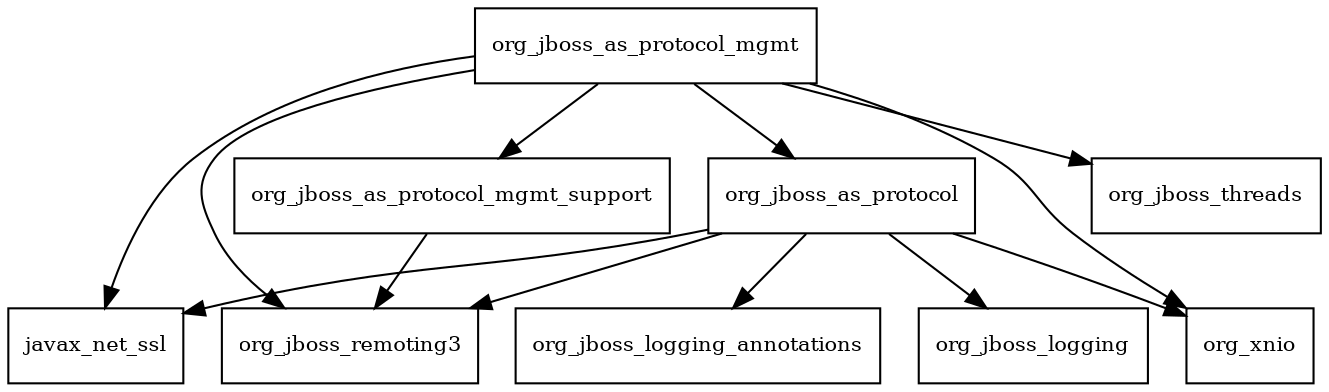 digraph jboss_as_protocol_7_4_0_Final_redhat_19_package_dependencies {
  node [shape = box, fontsize=10.0];
  org_jboss_as_protocol -> javax_net_ssl;
  org_jboss_as_protocol -> org_jboss_logging;
  org_jboss_as_protocol -> org_jboss_logging_annotations;
  org_jboss_as_protocol -> org_jboss_remoting3;
  org_jboss_as_protocol -> org_xnio;
  org_jboss_as_protocol_mgmt -> javax_net_ssl;
  org_jboss_as_protocol_mgmt -> org_jboss_as_protocol;
  org_jboss_as_protocol_mgmt -> org_jboss_as_protocol_mgmt_support;
  org_jboss_as_protocol_mgmt -> org_jboss_remoting3;
  org_jboss_as_protocol_mgmt -> org_jboss_threads;
  org_jboss_as_protocol_mgmt -> org_xnio;
  org_jboss_as_protocol_mgmt_support -> org_jboss_remoting3;
}
